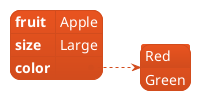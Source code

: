 ' Do not edit
' Theme Gallery
' autogenerated by script
'
@startjson
!theme united
#highlight "color" / "0"
{
   "fruit":"Apple",
   "size": "Large",
   "color": ["Red", "Green"]
}
@endjson
